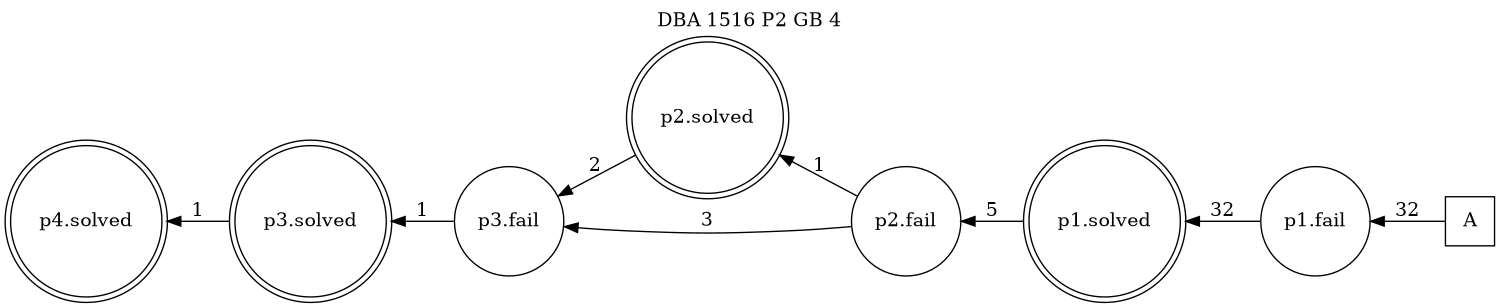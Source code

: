 digraph DBA_1516_P2_GB_4 {
labelloc="tl"
label= " DBA 1516 P2 GB 4 "
rankdir="RL";
graph [ size=" 10 , 10 !"]

"A" [shape="square" label="A"]
"p1.fail" [shape="circle" label="p1.fail"]
"p1.solved" [shape="doublecircle" label="p1.solved"]
"p2.fail" [shape="circle" label="p2.fail"]
"p2.solved" [shape="doublecircle" label="p2.solved"]
"p3.fail" [shape="circle" label="p3.fail"]
"p3.solved" [shape="doublecircle" label="p3.solved"]
"p4.solved" [shape="doublecircle" label="p4.solved"]
"A" -> "p1.fail" [ label=32]
"p1.fail" -> "p1.solved" [ label=32]
"p1.solved" -> "p2.fail" [ label=5]
"p2.fail" -> "p2.solved" [ label=1]
"p2.fail" -> "p3.fail" [ label=3]
"p2.solved" -> "p3.fail" [ label=2]
"p3.fail" -> "p3.solved" [ label=1]
"p3.solved" -> "p4.solved" [ label=1]
}

